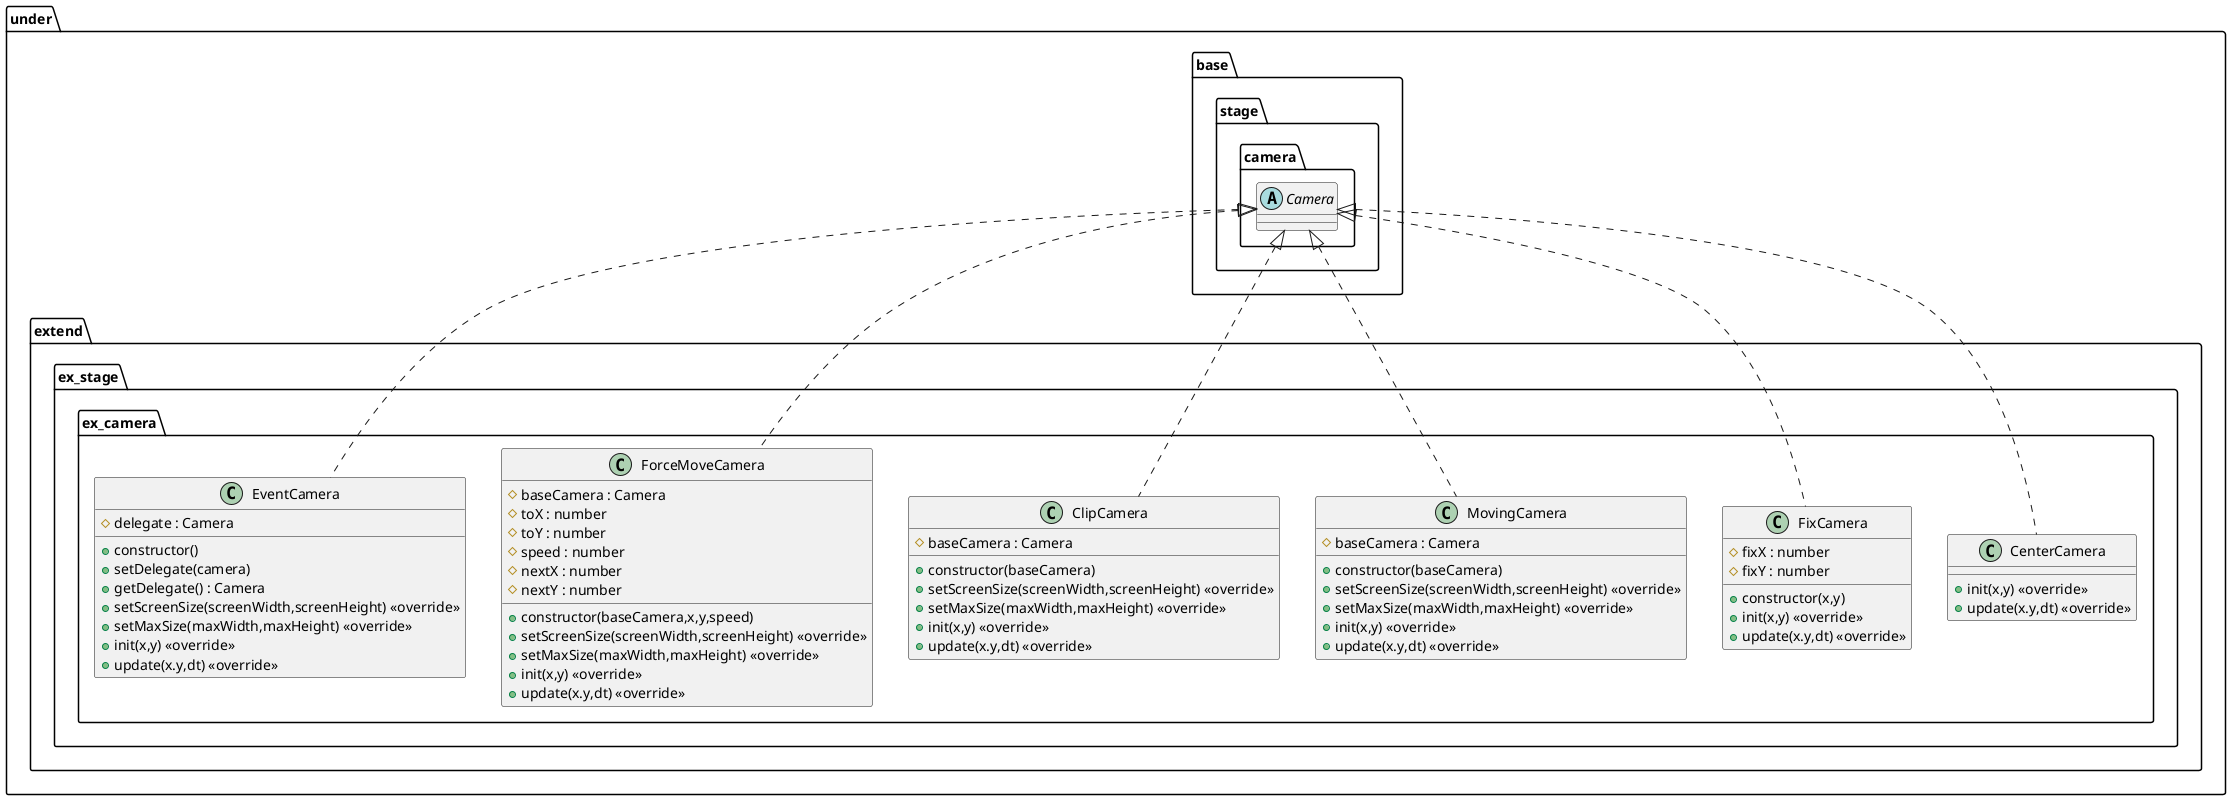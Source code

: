 @startuml StageExtendCamera
package under {
    package extend {
        package ex_stage {
            package ex_camera {
                class CenterCamera {
                    +init(x,y) <<override>>
                    +update(x.y,dt) <<override>>
                }
                class FixCamera {
                    +constructor(x,y)
                    #fixX : number
                    #fixY : number
                    +init(x,y) <<override>>
                    +update(x.y,dt) <<override>>
                }
                class MovingCamera {
                    +constructor(baseCamera)
                    #baseCamera : Camera
                    +setScreenSize(screenWidth,screenHeight) <<override>>
                    +setMaxSize(maxWidth,maxHeight) <<override>>
                    +init(x,y) <<override>>
                    +update(x.y,dt) <<override>>
                }
                class ClipCamera {
                    +constructor(baseCamera)
                    #baseCamera : Camera
                    +setScreenSize(screenWidth,screenHeight) <<override>>
                    +setMaxSize(maxWidth,maxHeight) <<override>>
                    +init(x,y) <<override>>
                    +update(x.y,dt) <<override>>
                }
                class ForceMoveCamera {
                    +constructor(baseCamera,x,y,speed)
                    #baseCamera : Camera
                    #toX : number
                    #toY : number
                    #speed : number
                    #nextX : number
                    #nextY : number
                    +setScreenSize(screenWidth,screenHeight) <<override>>
                    +setMaxSize(maxWidth,maxHeight) <<override>>
                    +init(x,y) <<override>>
                    +update(x.y,dt) <<override>>
                }
                class EventCamera {
                    +constructor()
                    #delegate : Camera
                    +setDelegate(camera)
                    +getDelegate() : Camera
                    +setScreenSize(screenWidth,screenHeight) <<override>>
                    +setMaxSize(maxWidth,maxHeight) <<override>>
                    +init(x,y) <<override>>
                    +update(x.y,dt) <<override>>
                }
            }

        }
    }
}

package under {
    package base {
        package stage {
            package camera {
                abstract Camera
            }
        }
    }
}

Camera <|.. CenterCamera
Camera <|.. FixCamera
Camera <|.. MovingCamera
Camera <|.. ClipCamera
Camera <|.. ForceMoveCamera
Camera <|.. EventCamera

@enduml
